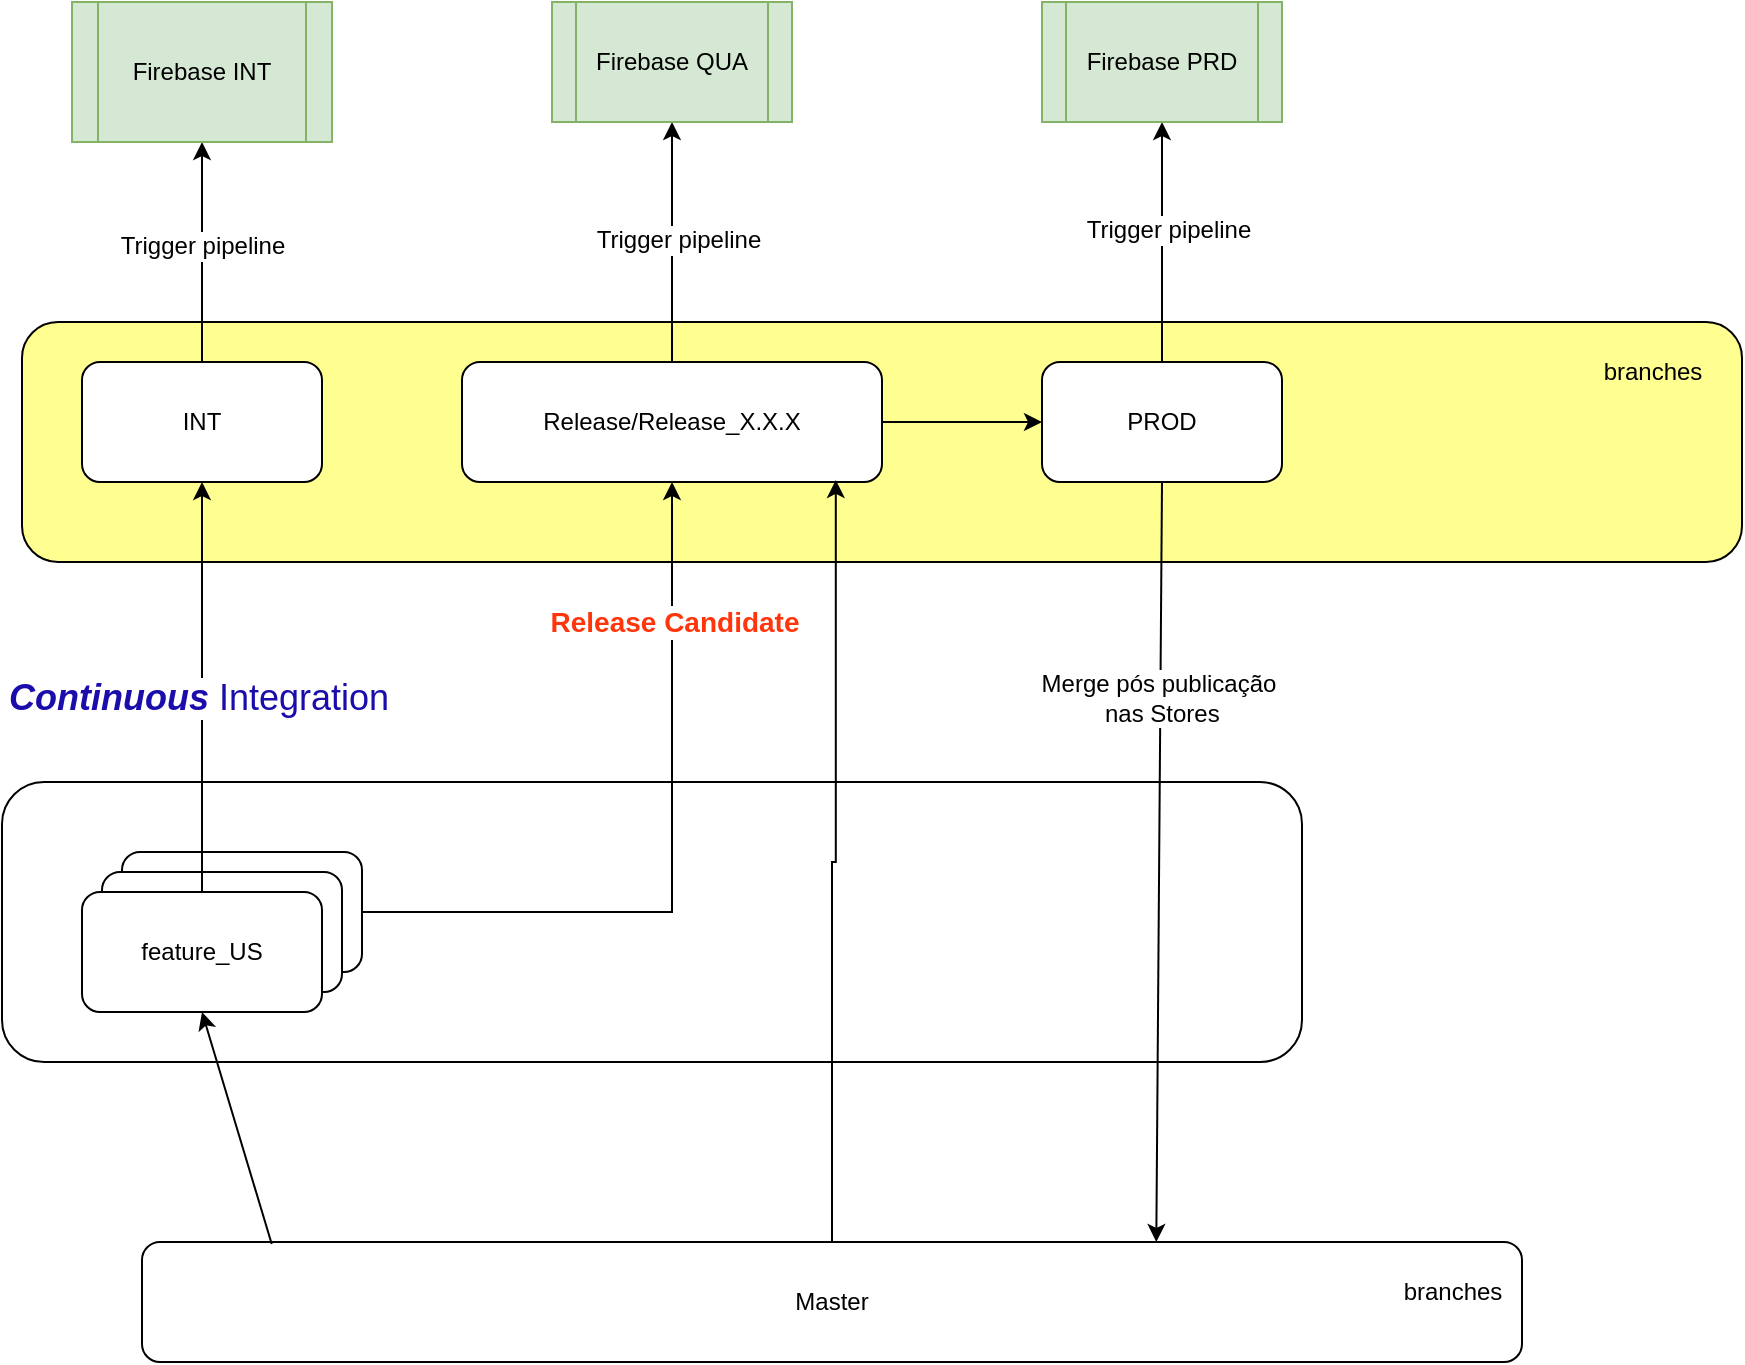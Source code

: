 <mxfile version="28.2.1">
  <diagram name="Página-1" id="aZhOI2Rf11P-X5zS5xGF">
    <mxGraphModel dx="1773" dy="1085" grid="1" gridSize="10" guides="1" tooltips="1" connect="1" arrows="1" fold="1" page="1" pageScale="1" pageWidth="827" pageHeight="1169" math="0" shadow="0">
      <root>
        <mxCell id="0" />
        <mxCell id="1" parent="0" />
        <mxCell id="M8hkXP_kOSwks7LkfX3K-2" value="" style="rounded=1;whiteSpace=wrap;html=1;fillColor=#FFFE91;" vertex="1" parent="1">
          <mxGeometry x="180" y="320" width="860" height="120" as="geometry" />
        </mxCell>
        <mxCell id="M8hkXP_kOSwks7LkfX3K-39" style="edgeStyle=orthogonalEdgeStyle;rounded=0;orthogonalLoop=1;jettySize=auto;html=1;entryX=0.5;entryY=1;entryDx=0;entryDy=0;" edge="1" parent="1" source="M8hkXP_kOSwks7LkfX3K-6" target="M8hkXP_kOSwks7LkfX3K-18">
          <mxGeometry relative="1" as="geometry" />
        </mxCell>
        <mxCell id="M8hkXP_kOSwks7LkfX3K-45" value="&lt;font style=&quot;font-size: 12px;&quot;&gt;Trigger pipeline&lt;/font&gt;" style="edgeLabel;html=1;align=center;verticalAlign=middle;resizable=0;points=[];" vertex="1" connectable="0" parent="M8hkXP_kOSwks7LkfX3K-39">
          <mxGeometry x="0.054" relative="1" as="geometry">
            <mxPoint as="offset" />
          </mxGeometry>
        </mxCell>
        <mxCell id="M8hkXP_kOSwks7LkfX3K-6" value="INT" style="rounded=1;whiteSpace=wrap;html=1;" vertex="1" parent="1">
          <mxGeometry x="210" y="340" width="120" height="60" as="geometry" />
        </mxCell>
        <mxCell id="M8hkXP_kOSwks7LkfX3K-7" value="" style="rounded=1;whiteSpace=wrap;html=1;" vertex="1" parent="1">
          <mxGeometry x="170" y="550" width="650" height="140" as="geometry" />
        </mxCell>
        <mxCell id="M8hkXP_kOSwks7LkfX3K-17" style="edgeStyle=orthogonalEdgeStyle;rounded=0;orthogonalLoop=1;jettySize=auto;html=1;" edge="1" parent="1" source="M8hkXP_kOSwks7LkfX3K-8" target="M8hkXP_kOSwks7LkfX3K-9">
          <mxGeometry relative="1" as="geometry" />
        </mxCell>
        <mxCell id="M8hkXP_kOSwks7LkfX3K-28" value="&lt;font style=&quot;font-size: 14px; color: rgb(255, 53, 12);&quot;&gt;&lt;b&gt;Release Candidate&lt;/b&gt;&lt;/font&gt;" style="edgeLabel;html=1;align=center;verticalAlign=middle;resizable=0;points=[];" vertex="1" connectable="0" parent="M8hkXP_kOSwks7LkfX3K-17">
          <mxGeometry x="0.625" y="-1" relative="1" as="geometry">
            <mxPoint as="offset" />
          </mxGeometry>
        </mxCell>
        <mxCell id="M8hkXP_kOSwks7LkfX3K-8" value="feature_US" style="rounded=1;whiteSpace=wrap;html=1;" vertex="1" parent="1">
          <mxGeometry x="230" y="585" width="120" height="60" as="geometry" />
        </mxCell>
        <mxCell id="M8hkXP_kOSwks7LkfX3K-22" style="edgeStyle=orthogonalEdgeStyle;rounded=0;orthogonalLoop=1;jettySize=auto;html=1;" edge="1" parent="1" source="M8hkXP_kOSwks7LkfX3K-9" target="M8hkXP_kOSwks7LkfX3K-12">
          <mxGeometry relative="1" as="geometry" />
        </mxCell>
        <mxCell id="M8hkXP_kOSwks7LkfX3K-25" style="edgeStyle=orthogonalEdgeStyle;rounded=0;orthogonalLoop=1;jettySize=auto;html=1;" edge="1" parent="1" source="M8hkXP_kOSwks7LkfX3K-9" target="M8hkXP_kOSwks7LkfX3K-21">
          <mxGeometry relative="1" as="geometry" />
        </mxCell>
        <mxCell id="M8hkXP_kOSwks7LkfX3K-46" value="&lt;font style=&quot;font-size: 12px;&quot;&gt;Trigger pipeline&lt;/font&gt;" style="edgeLabel;html=1;align=center;verticalAlign=middle;resizable=0;points=[];" vertex="1" connectable="0" parent="M8hkXP_kOSwks7LkfX3K-25">
          <mxGeometry x="0.017" y="-3" relative="1" as="geometry">
            <mxPoint as="offset" />
          </mxGeometry>
        </mxCell>
        <mxCell id="M8hkXP_kOSwks7LkfX3K-9" value="Release/Release_X.X.X" style="rounded=1;whiteSpace=wrap;html=1;" vertex="1" parent="1">
          <mxGeometry x="400" y="340" width="210" height="60" as="geometry" />
        </mxCell>
        <mxCell id="M8hkXP_kOSwks7LkfX3K-27" style="edgeStyle=orthogonalEdgeStyle;rounded=0;orthogonalLoop=1;jettySize=auto;html=1;entryX=0.5;entryY=1;entryDx=0;entryDy=0;" edge="1" parent="1" source="M8hkXP_kOSwks7LkfX3K-12" target="M8hkXP_kOSwks7LkfX3K-26">
          <mxGeometry relative="1" as="geometry" />
        </mxCell>
        <mxCell id="M8hkXP_kOSwks7LkfX3K-47" value="&lt;font style=&quot;font-size: 12px;&quot;&gt;Trigger pipeline&lt;/font&gt;" style="edgeLabel;html=1;align=center;verticalAlign=middle;resizable=0;points=[];" vertex="1" connectable="0" parent="M8hkXP_kOSwks7LkfX3K-27">
          <mxGeometry x="0.1" y="-3" relative="1" as="geometry">
            <mxPoint as="offset" />
          </mxGeometry>
        </mxCell>
        <mxCell id="M8hkXP_kOSwks7LkfX3K-12" value="PROD" style="rounded=1;whiteSpace=wrap;html=1;" vertex="1" parent="1">
          <mxGeometry x="690" y="340" width="120" height="60" as="geometry" />
        </mxCell>
        <mxCell id="M8hkXP_kOSwks7LkfX3K-15" value="Master" style="rounded=1;whiteSpace=wrap;html=1;" vertex="1" parent="1">
          <mxGeometry x="240" y="780" width="690" height="60" as="geometry" />
        </mxCell>
        <mxCell id="M8hkXP_kOSwks7LkfX3K-18" value="Firebase INT" style="shape=process;whiteSpace=wrap;html=1;backgroundOutline=1;fillColor=#d5e8d4;strokeColor=#82b366;" vertex="1" parent="1">
          <mxGeometry x="205" y="160" width="130" height="70" as="geometry" />
        </mxCell>
        <mxCell id="M8hkXP_kOSwks7LkfX3K-21" value="Firebase QUA" style="shape=process;whiteSpace=wrap;html=1;backgroundOutline=1;fillColor=#d5e8d4;strokeColor=#82b366;" vertex="1" parent="1">
          <mxGeometry x="445" y="160" width="120" height="60" as="geometry" />
        </mxCell>
        <mxCell id="M8hkXP_kOSwks7LkfX3K-26" value="Firebase PRD" style="shape=process;whiteSpace=wrap;html=1;backgroundOutline=1;fillColor=#d5e8d4;strokeColor=#82b366;" vertex="1" parent="1">
          <mxGeometry x="690" y="160" width="120" height="60" as="geometry" />
        </mxCell>
        <mxCell id="M8hkXP_kOSwks7LkfX3K-35" value="feature_US" style="rounded=1;whiteSpace=wrap;html=1;" vertex="1" parent="1">
          <mxGeometry x="220" y="595" width="120" height="60" as="geometry" />
        </mxCell>
        <mxCell id="M8hkXP_kOSwks7LkfX3K-37" style="edgeStyle=orthogonalEdgeStyle;rounded=0;orthogonalLoop=1;jettySize=auto;html=1;" edge="1" parent="1" source="M8hkXP_kOSwks7LkfX3K-36" target="M8hkXP_kOSwks7LkfX3K-6">
          <mxGeometry relative="1" as="geometry" />
        </mxCell>
        <mxCell id="M8hkXP_kOSwks7LkfX3K-38" value="&lt;a style=&quot;color: rgb(26, 13, 171); text-decoration-line: none; -webkit-tap-highlight-color: rgba(0, 0, 0, 0.1); outline: 0px; font-family: &amp;quot;Google Sans&amp;quot;, Arial, sans-serif; font-size: 18px; text-align: start; text-wrap-mode: wrap;&quot; data-ved=&quot;2ahUKEwjM7o7MzOKPAxUdnf0HHaxjOVgQkeECKAB6BAgpEAE&quot; tabindex=&quot;0&quot; role=&quot;button&quot; href=&quot;https://www.google.com/search?sca_esv=0552b0ba02155725&amp;amp;sxsrf=AE3TifOiXlHq9svLUM2szQaXvpw8ZoYryQ:1758208373019&amp;amp;q=Continuous+Integration&amp;amp;spell=1&amp;amp;sa=X&amp;amp;ved=2ahUKEwjM7o7MzOKPAxUdnf0HHaxjOVgQkeECKAB6BAgpEAE&quot; id=&quot;fprsl&quot;&gt;&lt;b&gt;&lt;i&gt;Continuous&lt;/i&gt;&lt;/b&gt;&amp;nbsp;Integration&lt;/a&gt;" style="edgeLabel;html=1;align=center;verticalAlign=middle;resizable=0;points=[];" vertex="1" connectable="0" parent="M8hkXP_kOSwks7LkfX3K-37">
          <mxGeometry x="-0.054" y="2" relative="1" as="geometry">
            <mxPoint as="offset" />
          </mxGeometry>
        </mxCell>
        <mxCell id="M8hkXP_kOSwks7LkfX3K-36" value="feature_US" style="rounded=1;whiteSpace=wrap;html=1;" vertex="1" parent="1">
          <mxGeometry x="210" y="605" width="120" height="60" as="geometry" />
        </mxCell>
        <mxCell id="M8hkXP_kOSwks7LkfX3K-42" value="" style="endArrow=classic;html=1;rounded=0;exitX=0.094;exitY=0.017;exitDx=0;exitDy=0;exitPerimeter=0;entryX=0.5;entryY=1;entryDx=0;entryDy=0;" edge="1" parent="1" source="M8hkXP_kOSwks7LkfX3K-15" target="M8hkXP_kOSwks7LkfX3K-36">
          <mxGeometry width="50" height="50" relative="1" as="geometry">
            <mxPoint x="490" y="500" as="sourcePoint" />
            <mxPoint x="540" y="450" as="targetPoint" />
          </mxGeometry>
        </mxCell>
        <mxCell id="M8hkXP_kOSwks7LkfX3K-43" value="" style="endArrow=classic;html=1;rounded=0;exitX=0.5;exitY=1;exitDx=0;exitDy=0;entryX=0.735;entryY=0;entryDx=0;entryDy=0;entryPerimeter=0;" edge="1" parent="1" source="M8hkXP_kOSwks7LkfX3K-12" target="M8hkXP_kOSwks7LkfX3K-15">
          <mxGeometry width="50" height="50" relative="1" as="geometry">
            <mxPoint x="490" y="500" as="sourcePoint" />
            <mxPoint x="540" y="450" as="targetPoint" />
          </mxGeometry>
        </mxCell>
        <mxCell id="M8hkXP_kOSwks7LkfX3K-49" value="&lt;font style=&quot;font-size: 12px;&quot;&gt;Merge pós publicação&lt;br&gt;&amp;nbsp;nas Stores&lt;/font&gt;" style="edgeLabel;html=1;align=center;verticalAlign=middle;resizable=0;points=[];" vertex="1" connectable="0" parent="M8hkXP_kOSwks7LkfX3K-43">
          <mxGeometry x="-0.431" y="-1" relative="1" as="geometry">
            <mxPoint as="offset" />
          </mxGeometry>
        </mxCell>
        <mxCell id="M8hkXP_kOSwks7LkfX3K-44" style="edgeStyle=orthogonalEdgeStyle;rounded=0;orthogonalLoop=1;jettySize=auto;html=1;entryX=0.89;entryY=0.983;entryDx=0;entryDy=0;entryPerimeter=0;" edge="1" parent="1" source="M8hkXP_kOSwks7LkfX3K-15" target="M8hkXP_kOSwks7LkfX3K-9">
          <mxGeometry relative="1" as="geometry" />
        </mxCell>
        <mxCell id="M8hkXP_kOSwks7LkfX3K-50" value="branches" style="text;html=1;align=center;verticalAlign=middle;resizable=0;points=[];autosize=1;strokeColor=none;fillColor=none;" vertex="1" parent="1">
          <mxGeometry x="960" y="330" width="70" height="30" as="geometry" />
        </mxCell>
        <mxCell id="M8hkXP_kOSwks7LkfX3K-51" value="branches" style="text;html=1;align=center;verticalAlign=middle;resizable=0;points=[];autosize=1;strokeColor=none;fillColor=none;" vertex="1" parent="1">
          <mxGeometry x="860" y="790" width="70" height="30" as="geometry" />
        </mxCell>
      </root>
    </mxGraphModel>
  </diagram>
</mxfile>
